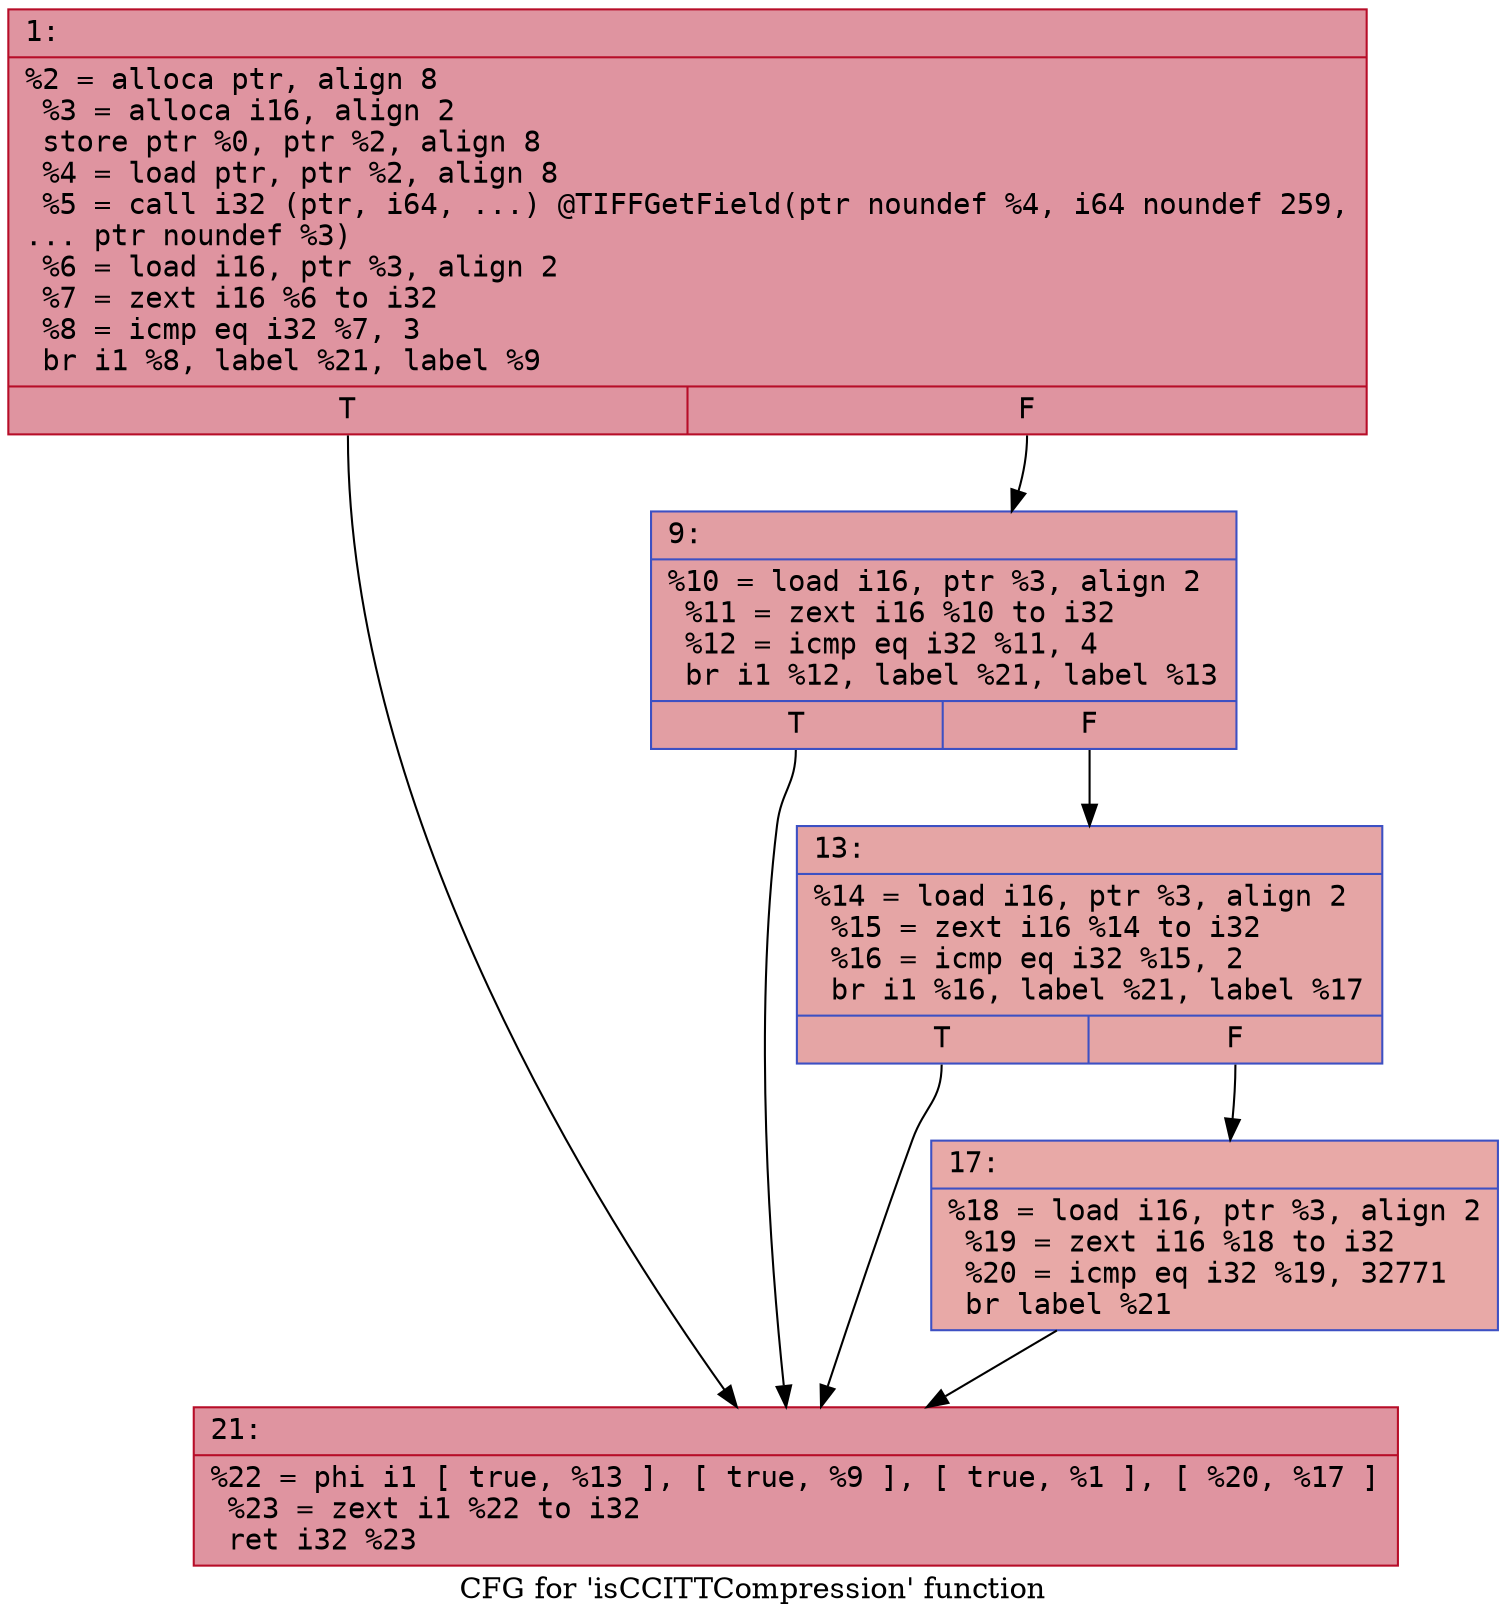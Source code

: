 digraph "CFG for 'isCCITTCompression' function" {
	label="CFG for 'isCCITTCompression' function";

	Node0x600000552f80 [shape=record,color="#b70d28ff", style=filled, fillcolor="#b70d2870" fontname="Courier",label="{1:\l|  %2 = alloca ptr, align 8\l  %3 = alloca i16, align 2\l  store ptr %0, ptr %2, align 8\l  %4 = load ptr, ptr %2, align 8\l  %5 = call i32 (ptr, i64, ...) @TIFFGetField(ptr noundef %4, i64 noundef 259,\l... ptr noundef %3)\l  %6 = load i16, ptr %3, align 2\l  %7 = zext i16 %6 to i32\l  %8 = icmp eq i32 %7, 3\l  br i1 %8, label %21, label %9\l|{<s0>T|<s1>F}}"];
	Node0x600000552f80:s0 -> Node0x6000005530c0[tooltip="1 -> 21\nProbability 50.00%" ];
	Node0x600000552f80:s1 -> Node0x600000552fd0[tooltip="1 -> 9\nProbability 50.00%" ];
	Node0x600000552fd0 [shape=record,color="#3d50c3ff", style=filled, fillcolor="#be242e70" fontname="Courier",label="{9:\l|  %10 = load i16, ptr %3, align 2\l  %11 = zext i16 %10 to i32\l  %12 = icmp eq i32 %11, 4\l  br i1 %12, label %21, label %13\l|{<s0>T|<s1>F}}"];
	Node0x600000552fd0:s0 -> Node0x6000005530c0[tooltip="9 -> 21\nProbability 50.00%" ];
	Node0x600000552fd0:s1 -> Node0x600000553020[tooltip="9 -> 13\nProbability 50.00%" ];
	Node0x600000553020 [shape=record,color="#3d50c3ff", style=filled, fillcolor="#c5333470" fontname="Courier",label="{13:\l|  %14 = load i16, ptr %3, align 2\l  %15 = zext i16 %14 to i32\l  %16 = icmp eq i32 %15, 2\l  br i1 %16, label %21, label %17\l|{<s0>T|<s1>F}}"];
	Node0x600000553020:s0 -> Node0x6000005530c0[tooltip="13 -> 21\nProbability 50.00%" ];
	Node0x600000553020:s1 -> Node0x600000553070[tooltip="13 -> 17\nProbability 50.00%" ];
	Node0x600000553070 [shape=record,color="#3d50c3ff", style=filled, fillcolor="#ca3b3770" fontname="Courier",label="{17:\l|  %18 = load i16, ptr %3, align 2\l  %19 = zext i16 %18 to i32\l  %20 = icmp eq i32 %19, 32771\l  br label %21\l}"];
	Node0x600000553070 -> Node0x6000005530c0[tooltip="17 -> 21\nProbability 100.00%" ];
	Node0x6000005530c0 [shape=record,color="#b70d28ff", style=filled, fillcolor="#b70d2870" fontname="Courier",label="{21:\l|  %22 = phi i1 [ true, %13 ], [ true, %9 ], [ true, %1 ], [ %20, %17 ]\l  %23 = zext i1 %22 to i32\l  ret i32 %23\l}"];
}
